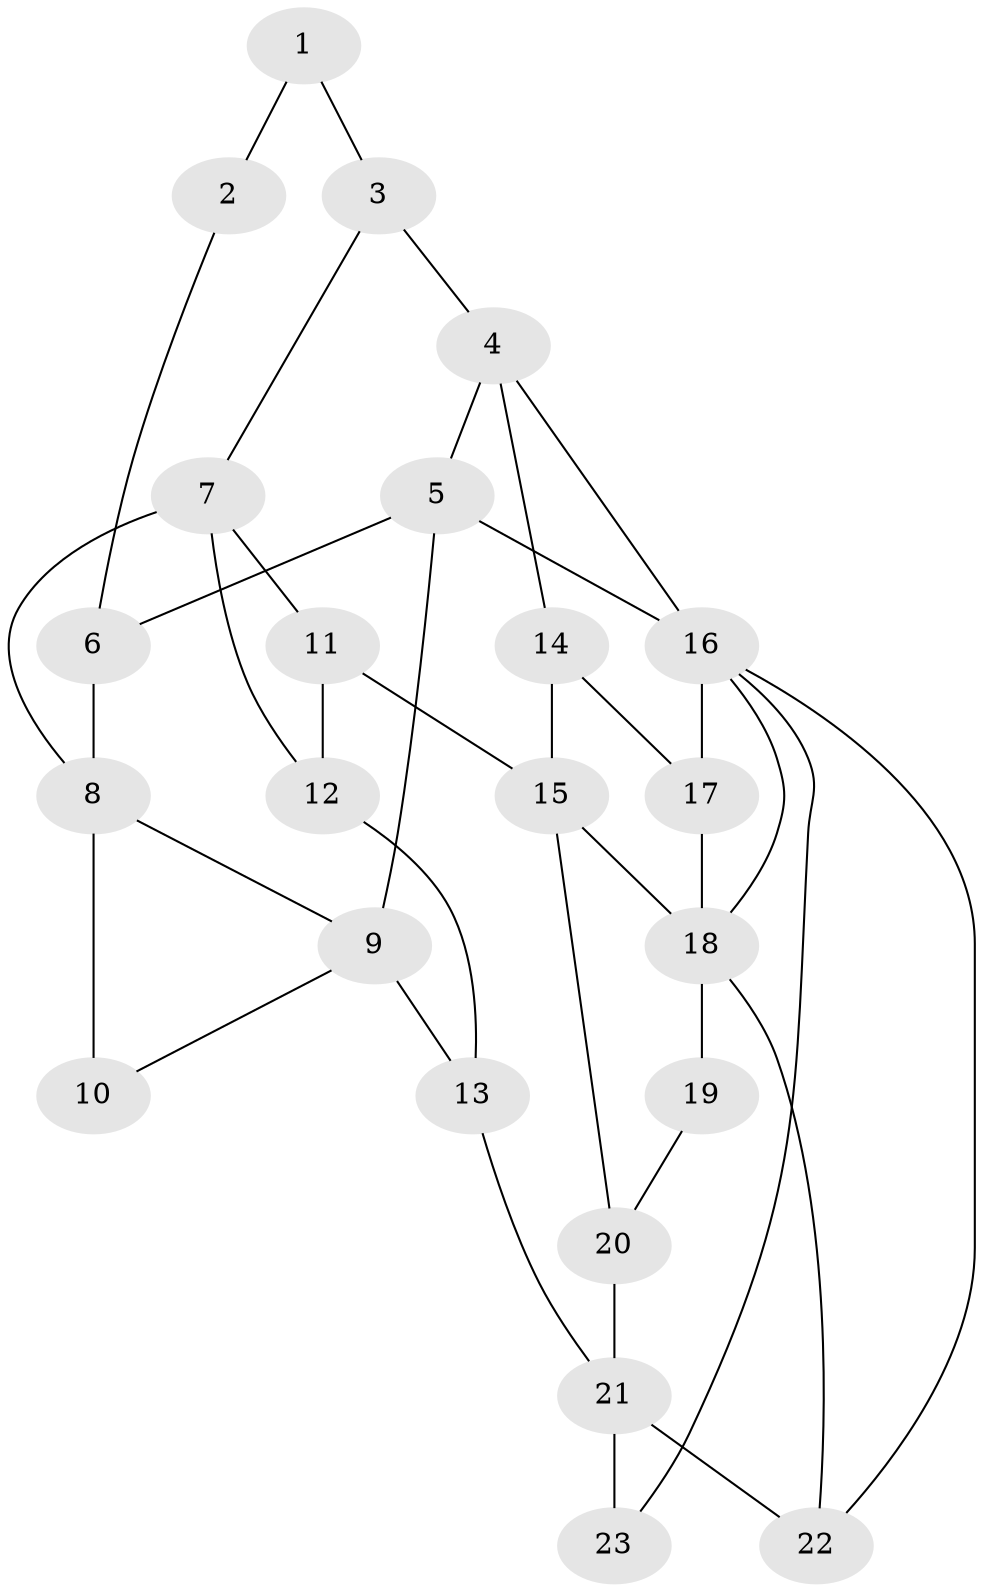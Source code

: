 // original degree distribution, {3: 0.03571428571428571, 4: 0.23214285714285715, 6: 0.19642857142857142, 5: 0.5357142857142857}
// Generated by graph-tools (version 1.1) at 2025/54/03/04/25 22:54:23]
// undirected, 23 vertices, 38 edges
graph export_dot {
  node [color=gray90,style=filled];
  1;
  2;
  3;
  4;
  5;
  6;
  7;
  8;
  9;
  10;
  11;
  12;
  13;
  14;
  15;
  16;
  17;
  18;
  19;
  20;
  21;
  22;
  23;
  1 -- 2 [weight=2.0];
  1 -- 3 [weight=2.0];
  2 -- 6 [weight=1.0];
  3 -- 4 [weight=2.0];
  3 -- 7 [weight=1.0];
  4 -- 5 [weight=1.0];
  4 -- 14 [weight=2.0];
  4 -- 16 [weight=1.0];
  5 -- 6 [weight=1.0];
  5 -- 9 [weight=2.0];
  5 -- 16 [weight=2.0];
  6 -- 8 [weight=1.0];
  7 -- 8 [weight=2.0];
  7 -- 11 [weight=1.0];
  7 -- 12 [weight=1.0];
  8 -- 9 [weight=1.0];
  8 -- 10 [weight=2.0];
  9 -- 10 [weight=1.0];
  9 -- 13 [weight=2.0];
  11 -- 12 [weight=1.0];
  11 -- 15 [weight=1.0];
  12 -- 13 [weight=1.0];
  13 -- 21 [weight=2.0];
  14 -- 15 [weight=2.0];
  14 -- 17 [weight=2.0];
  15 -- 18 [weight=1.0];
  15 -- 20 [weight=1.0];
  16 -- 17 [weight=1.0];
  16 -- 18 [weight=1.0];
  16 -- 22 [weight=1.0];
  16 -- 23 [weight=1.0];
  17 -- 18 [weight=1.0];
  18 -- 19 [weight=2.0];
  18 -- 22 [weight=1.0];
  19 -- 20 [weight=1.0];
  20 -- 21 [weight=1.0];
  21 -- 22 [weight=1.0];
  21 -- 23 [weight=2.0];
}
